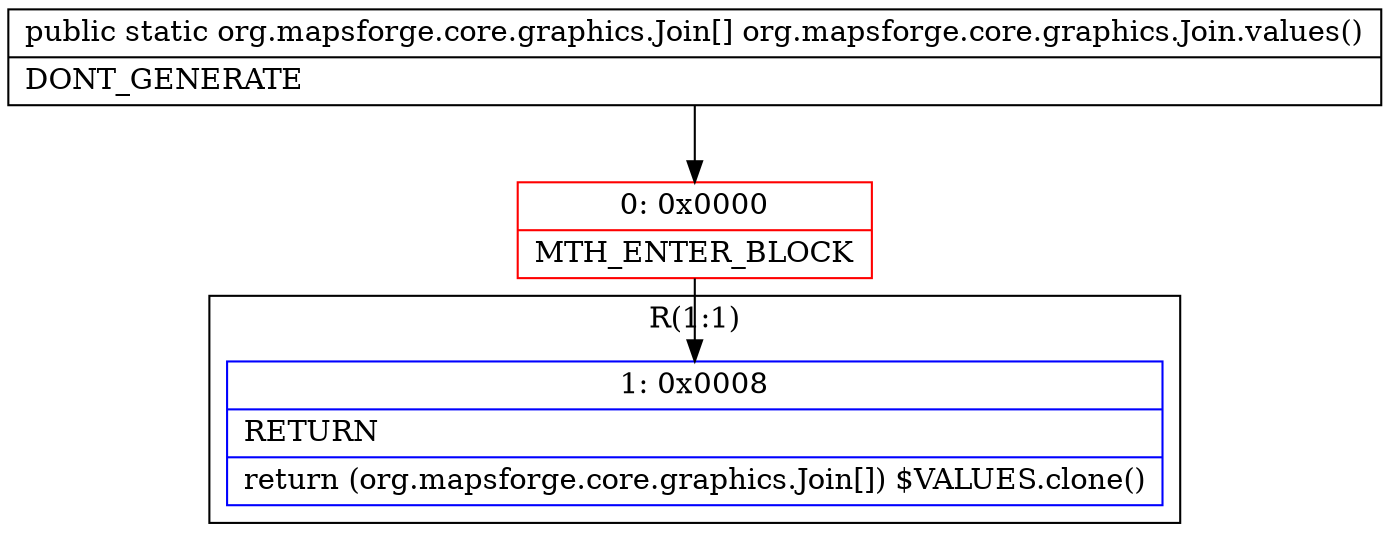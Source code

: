 digraph "CFG fororg.mapsforge.core.graphics.Join.values()[Lorg\/mapsforge\/core\/graphics\/Join;" {
subgraph cluster_Region_15329086 {
label = "R(1:1)";
node [shape=record,color=blue];
Node_1 [shape=record,label="{1\:\ 0x0008|RETURN\l|return (org.mapsforge.core.graphics.Join[]) $VALUES.clone()\l}"];
}
Node_0 [shape=record,color=red,label="{0\:\ 0x0000|MTH_ENTER_BLOCK\l}"];
MethodNode[shape=record,label="{public static org.mapsforge.core.graphics.Join[] org.mapsforge.core.graphics.Join.values()  | DONT_GENERATE\l}"];
MethodNode -> Node_0;
Node_0 -> Node_1;
}

